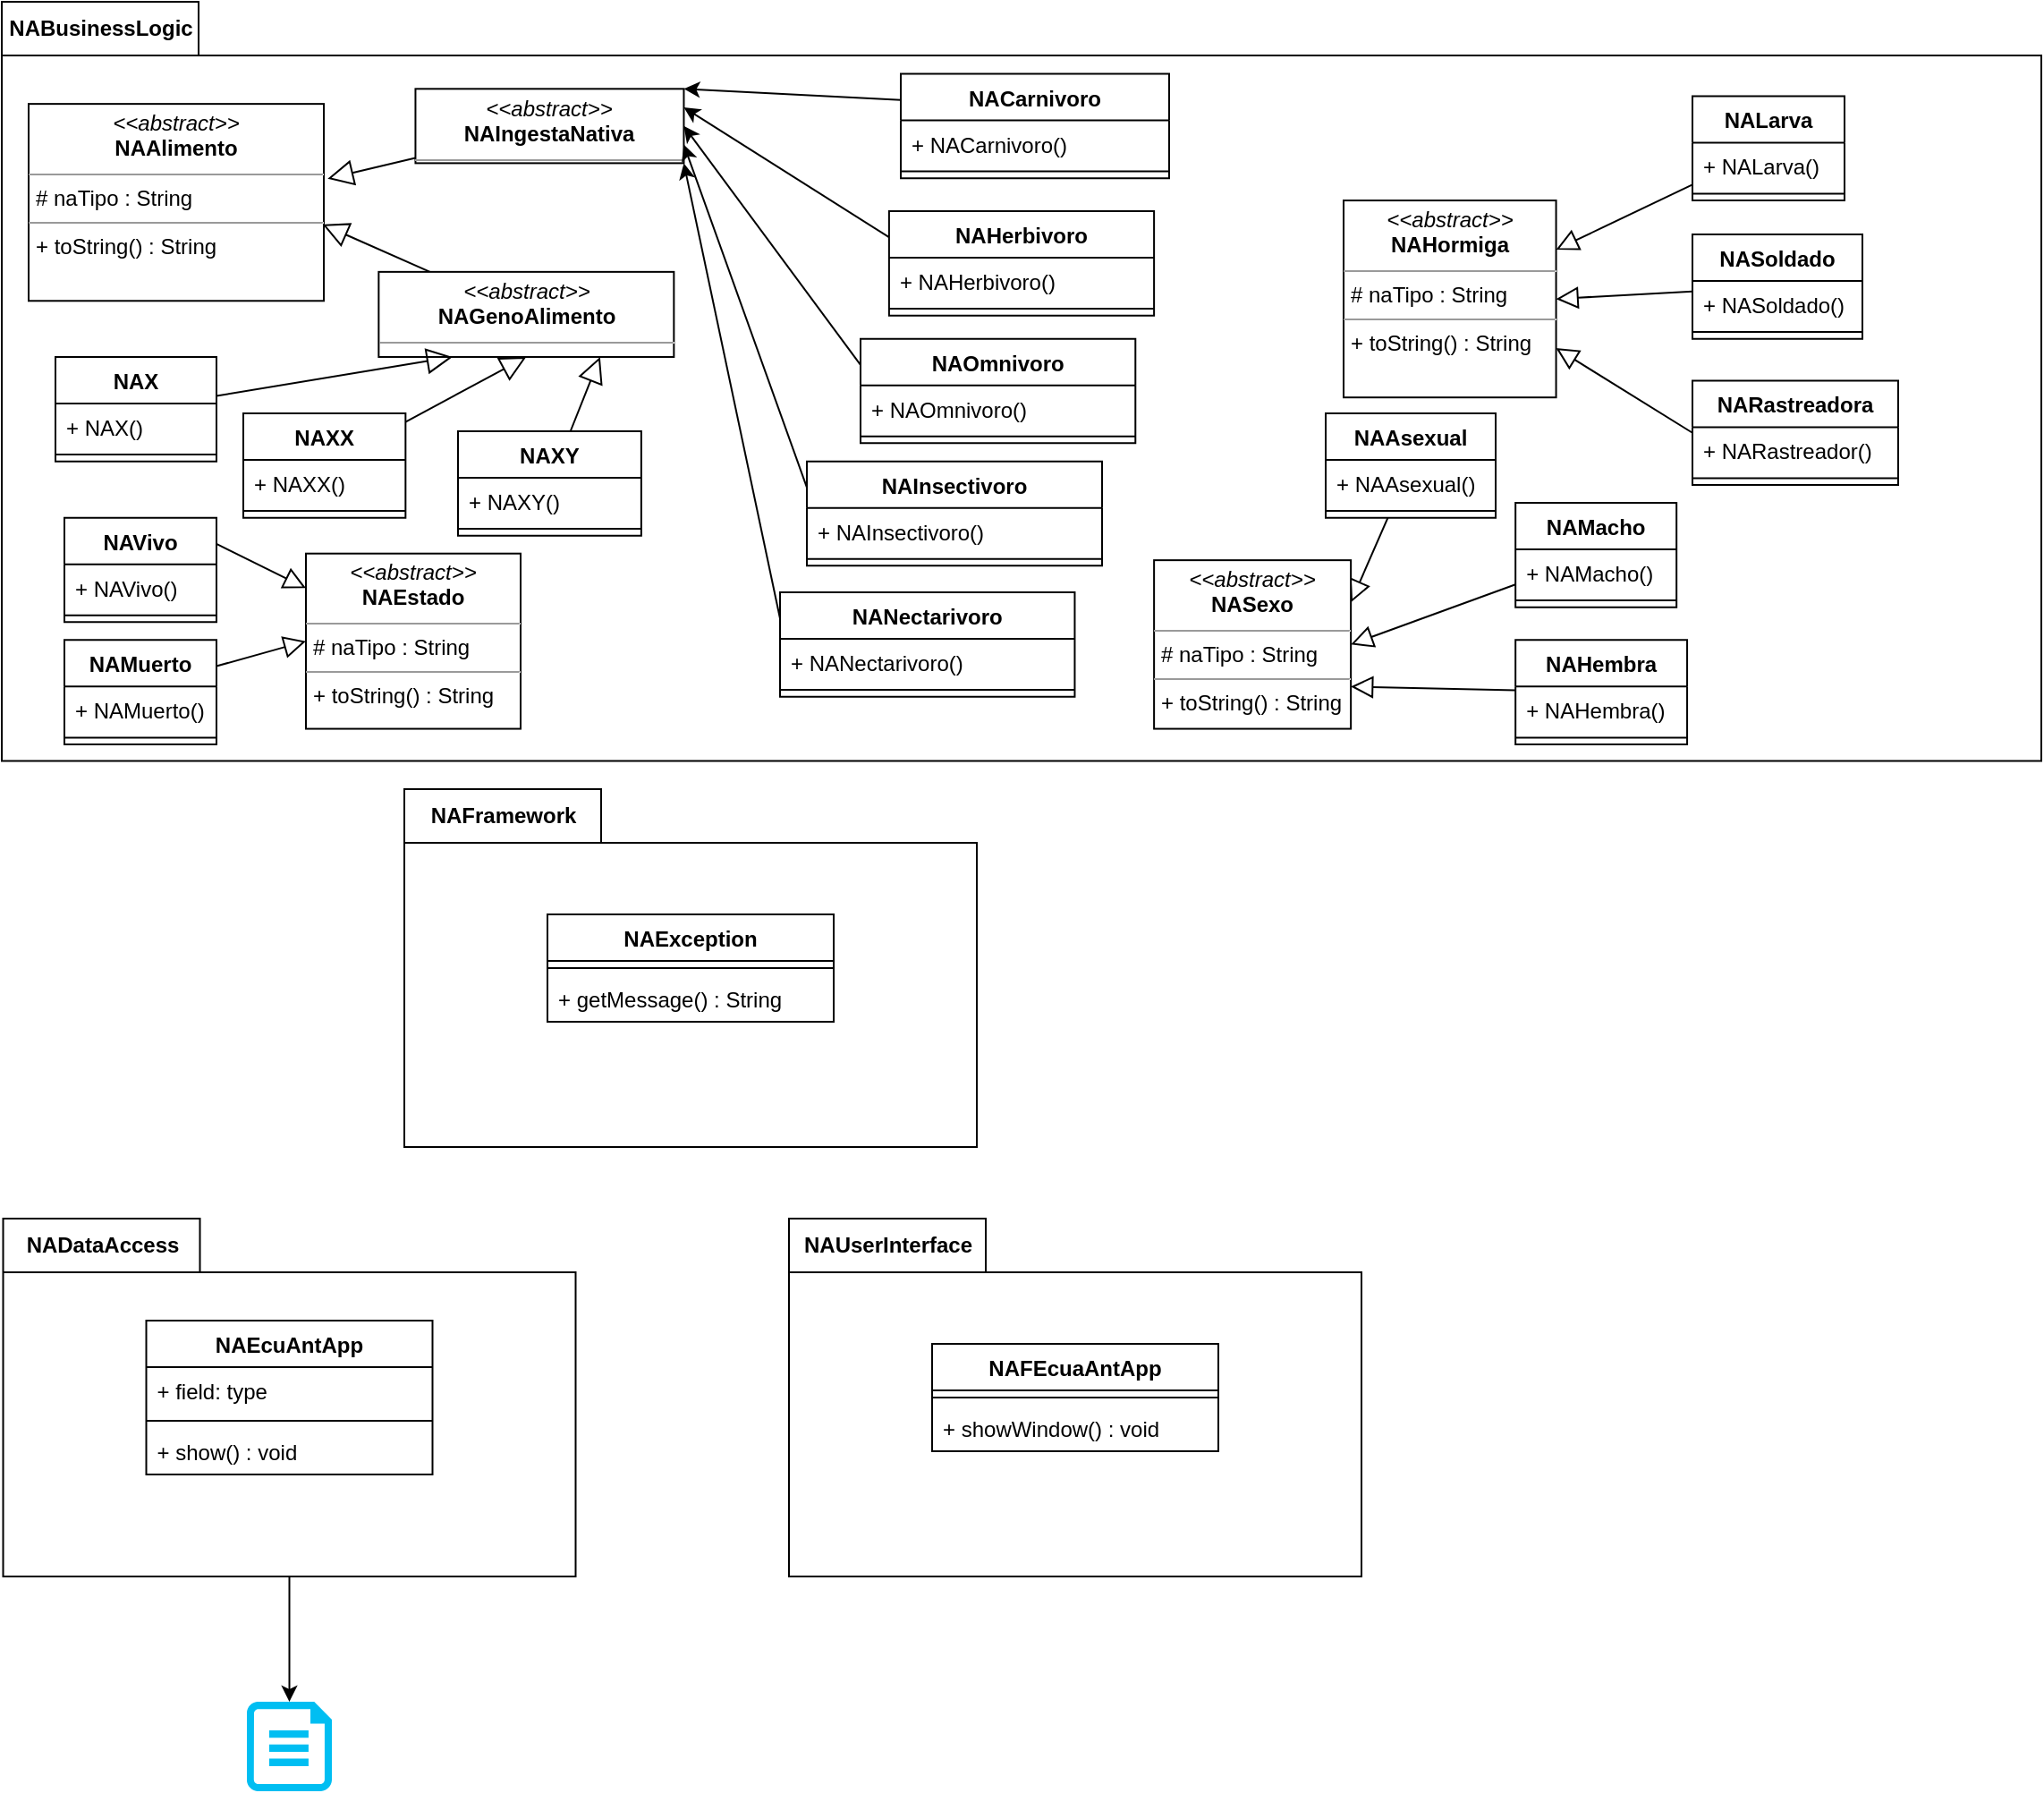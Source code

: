 <mxfile>
    <diagram id="tkusTCbq_IFCPgN9b4WM" name="Page-1">
        <mxGraphModel dx="986" dy="315" grid="1" gridSize="10" guides="1" tooltips="1" connect="1" arrows="1" fold="1" page="1" pageScale="1" pageWidth="850" pageHeight="1100" math="0" shadow="0">
            <root>
                <mxCell id="0"/>
                <mxCell id="1" parent="0"/>
                <mxCell id="2" value="NABusinessLogic" style="shape=folder;fontStyle=1;tabWidth=110;tabHeight=30;tabPosition=left;html=1;boundedLbl=1;labelInHeader=1;container=1;collapsible=0;" parent="1" vertex="1">
                    <mxGeometry x="40" y="10" width="1140" height="424.21" as="geometry"/>
                </mxCell>
                <mxCell id="3" value="" style="html=1;strokeColor=none;resizeWidth=1;resizeHeight=1;fillColor=none;part=1;connectable=0;allowArrows=0;deletable=0;" parent="2" vertex="1">
                    <mxGeometry width="1140" height="239.707" relative="1" as="geometry">
                        <mxPoint y="30" as="offset"/>
                    </mxGeometry>
                </mxCell>
                <mxCell id="24" value="&lt;p style=&quot;margin:0px;margin-top:4px;text-align:center;&quot;&gt;&lt;i&gt;&amp;lt;&amp;lt;abstract&amp;gt;&amp;gt;&lt;/i&gt;&lt;br&gt;&lt;b&gt;NAAlimento&lt;/b&gt;&lt;/p&gt;&lt;hr size=&quot;1&quot;&gt;&lt;p style=&quot;margin:0px;margin-left:4px;&quot;&gt;# naTipo : String&lt;/p&gt;&lt;hr size=&quot;1&quot;&gt;&lt;p style=&quot;margin:0px;margin-left:4px;&quot;&gt;+ toString() : String&lt;br&gt;&lt;/p&gt;" style="verticalAlign=top;align=left;overflow=fill;fontSize=12;fontFamily=Helvetica;html=1;" parent="2" vertex="1">
                    <mxGeometry x="15.0" y="57.07" width="165" height="110.07" as="geometry"/>
                </mxCell>
                <mxCell id="47" style="edgeStyle=none;html=1;entryX=1.013;entryY=0.38;entryDx=0;entryDy=0;entryPerimeter=0;endArrow=block;endFill=0;endSize=12;" parent="2" source="25" target="24" edge="1">
                    <mxGeometry relative="1" as="geometry"/>
                </mxCell>
                <mxCell id="25" value="&lt;p style=&quot;margin:0px;margin-top:4px;text-align:center;&quot;&gt;&lt;i&gt;&amp;lt;&amp;lt;abstract&amp;gt;&amp;gt;&lt;/i&gt;&lt;br&gt;&lt;b&gt;NAIngestaNativa&lt;/b&gt;&lt;/p&gt;&lt;hr size=&quot;1&quot;&gt;&lt;p style=&quot;margin:0px;margin-left:4px;&quot;&gt;&lt;br&gt;&lt;/p&gt;" style="verticalAlign=top;align=left;overflow=fill;fontSize=12;fontFamily=Helvetica;html=1;" parent="2" vertex="1">
                    <mxGeometry x="231.225" y="48.66" width="150" height="41.53" as="geometry"/>
                </mxCell>
                <mxCell id="46" style="edgeStyle=none;html=1;entryX=0.996;entryY=0.612;entryDx=0;entryDy=0;entryPerimeter=0;endArrow=block;endFill=0;strokeWidth=1;targetPerimeterSpacing=0;endSize=12;" parent="2" source="26" target="24" edge="1">
                    <mxGeometry relative="1" as="geometry"/>
                </mxCell>
                <mxCell id="26" value="&lt;p style=&quot;margin:0px;margin-top:4px;text-align:center;&quot;&gt;&lt;i&gt;&amp;lt;&amp;lt;abstract&amp;gt;&amp;gt;&lt;/i&gt;&lt;br&gt;&lt;b&gt;NAGenoAlimento&lt;/b&gt;&lt;/p&gt;&lt;hr size=&quot;1&quot;&gt;&lt;p style=&quot;margin:0px;margin-left:4px;&quot;&gt;&lt;br&gt;&lt;/p&gt;" style="verticalAlign=top;align=left;overflow=fill;fontSize=12;fontFamily=Helvetica;html=1;" parent="2" vertex="1">
                    <mxGeometry x="210.675" y="150.93" width="165" height="47.56" as="geometry"/>
                </mxCell>
                <mxCell id="60" style="edgeStyle=none;html=1;entryX=0.25;entryY=1;entryDx=0;entryDy=0;strokeWidth=1;endArrow=block;endFill=0;endSize=12;targetPerimeterSpacing=0;" parent="2" source="27" target="26" edge="1">
                    <mxGeometry relative="1" as="geometry"/>
                </mxCell>
                <mxCell id="27" value="NAX" style="swimlane;fontStyle=1;align=center;verticalAlign=top;childLayout=stackLayout;horizontal=1;startSize=26;horizontalStack=0;resizeParent=1;resizeParentMax=0;resizeLast=0;collapsible=1;marginBottom=0;" parent="2" vertex="1">
                    <mxGeometry x="30.0" y="198.49" width="90.0" height="58.34" as="geometry">
                        <mxRectangle x="80" y="190" width="100" height="30" as="alternateBounds"/>
                    </mxGeometry>
                </mxCell>
                <mxCell id="28" value="+ NAX()" style="text;strokeColor=none;fillColor=none;align=left;verticalAlign=top;spacingLeft=4;spacingRight=4;overflow=hidden;rotatable=0;points=[[0,0.5],[1,0.5]];portConstraint=eastwest;" parent="27" vertex="1">
                    <mxGeometry y="26" width="90.0" height="24.73" as="geometry"/>
                </mxCell>
                <mxCell id="29" value="" style="line;strokeWidth=1;fillColor=none;align=left;verticalAlign=middle;spacingTop=-1;spacingLeft=3;spacingRight=3;rotatable=0;labelPosition=right;points=[];portConstraint=eastwest;strokeColor=inherit;" parent="27" vertex="1">
                    <mxGeometry y="50.73" width="90.0" height="7.61" as="geometry"/>
                </mxCell>
                <mxCell id="61" style="edgeStyle=none;html=1;entryX=0.5;entryY=1;entryDx=0;entryDy=0;strokeWidth=1;endArrow=block;endFill=0;endSize=12;targetPerimeterSpacing=0;" parent="2" source="31" target="26" edge="1">
                    <mxGeometry relative="1" as="geometry"/>
                </mxCell>
                <mxCell id="31" value="NAXX" style="swimlane;fontStyle=1;align=center;verticalAlign=top;childLayout=stackLayout;horizontal=1;startSize=26;horizontalStack=0;resizeParent=1;resizeParentMax=0;resizeLast=0;collapsible=1;marginBottom=0;" parent="2" vertex="1">
                    <mxGeometry x="135" y="230" width="90.675" height="58.341" as="geometry">
                        <mxRectangle x="80" y="190" width="100" height="30" as="alternateBounds"/>
                    </mxGeometry>
                </mxCell>
                <mxCell id="32" value="+ NAXX()" style="text;strokeColor=none;fillColor=none;align=left;verticalAlign=top;spacingLeft=4;spacingRight=4;overflow=hidden;rotatable=0;points=[[0,0.5],[1,0.5]];portConstraint=eastwest;" parent="31" vertex="1">
                    <mxGeometry y="26" width="90.675" height="24.732" as="geometry"/>
                </mxCell>
                <mxCell id="33" value="" style="line;strokeWidth=1;fillColor=none;align=left;verticalAlign=middle;spacingTop=-1;spacingLeft=3;spacingRight=3;rotatable=0;labelPosition=right;points=[];portConstraint=eastwest;strokeColor=inherit;" parent="31" vertex="1">
                    <mxGeometry y="50.732" width="90.675" height="7.61" as="geometry"/>
                </mxCell>
                <mxCell id="62" style="edgeStyle=none;html=1;entryX=0.75;entryY=1;entryDx=0;entryDy=0;strokeWidth=1;endArrow=block;endFill=0;endSize=12;targetPerimeterSpacing=0;" parent="2" source="34" target="26" edge="1">
                    <mxGeometry relative="1" as="geometry"/>
                </mxCell>
                <mxCell id="34" value="NAXY" style="swimlane;fontStyle=1;align=center;verticalAlign=top;childLayout=stackLayout;horizontal=1;startSize=26;horizontalStack=0;resizeParent=1;resizeParentMax=0;resizeLast=0;collapsible=1;marginBottom=0;" parent="2" vertex="1">
                    <mxGeometry x="255" y="240" width="102.435" height="58.341" as="geometry">
                        <mxRectangle x="80" y="190" width="100" height="30" as="alternateBounds"/>
                    </mxGeometry>
                </mxCell>
                <mxCell id="35" value="+ NAXY()" style="text;strokeColor=none;fillColor=none;align=left;verticalAlign=top;spacingLeft=4;spacingRight=4;overflow=hidden;rotatable=0;points=[[0,0.5],[1,0.5]];portConstraint=eastwest;" parent="34" vertex="1">
                    <mxGeometry y="26" width="102.435" height="24.732" as="geometry"/>
                </mxCell>
                <mxCell id="36" value="" style="line;strokeWidth=1;fillColor=none;align=left;verticalAlign=middle;spacingTop=-1;spacingLeft=3;spacingRight=3;rotatable=0;labelPosition=right;points=[];portConstraint=eastwest;strokeColor=inherit;" parent="34" vertex="1">
                    <mxGeometry y="50.732" width="102.435" height="7.61" as="geometry"/>
                </mxCell>
                <mxCell id="106" style="edgeStyle=none;html=1;exitX=0;exitY=0.25;exitDx=0;exitDy=0;entryX=1;entryY=0;entryDx=0;entryDy=0;strokeWidth=1;endArrow=classic;endFill=1;endSize=6;targetPerimeterSpacing=0;" parent="2" source="37" target="25" edge="1">
                    <mxGeometry relative="1" as="geometry"/>
                </mxCell>
                <mxCell id="37" value="NACarnivoro" style="swimlane;fontStyle=1;align=center;verticalAlign=top;childLayout=stackLayout;horizontal=1;startSize=26;horizontalStack=0;resizeParent=1;resizeParentMax=0;resizeLast=0;collapsible=1;marginBottom=0;" parent="2" vertex="1">
                    <mxGeometry x="502.497" y="40.26" width="150" height="58.34" as="geometry">
                        <mxRectangle x="80" y="190" width="100" height="30" as="alternateBounds"/>
                    </mxGeometry>
                </mxCell>
                <mxCell id="38" value="+ NACarnivoro()" style="text;strokeColor=none;fillColor=none;align=left;verticalAlign=top;spacingLeft=4;spacingRight=4;overflow=hidden;rotatable=0;points=[[0,0.5],[1,0.5]];portConstraint=eastwest;" parent="37" vertex="1">
                    <mxGeometry y="26" width="150" height="24.73" as="geometry"/>
                </mxCell>
                <mxCell id="39" value="" style="line;strokeWidth=1;fillColor=none;align=left;verticalAlign=middle;spacingTop=-1;spacingLeft=3;spacingRight=3;rotatable=0;labelPosition=right;points=[];portConstraint=eastwest;strokeColor=inherit;" parent="37" vertex="1">
                    <mxGeometry y="50.73" width="150" height="7.61" as="geometry"/>
                </mxCell>
                <mxCell id="105" style="edgeStyle=none;html=1;exitX=0;exitY=0.25;exitDx=0;exitDy=0;entryX=1;entryY=0.25;entryDx=0;entryDy=0;strokeWidth=1;endArrow=classic;endFill=1;endSize=6;targetPerimeterSpacing=0;" parent="2" source="48" target="25" edge="1">
                    <mxGeometry relative="1" as="geometry"/>
                </mxCell>
                <mxCell id="48" value="NAHerbivoro" style="swimlane;fontStyle=1;align=center;verticalAlign=top;childLayout=stackLayout;horizontal=1;startSize=26;horizontalStack=0;resizeParent=1;resizeParentMax=0;resizeLast=0;collapsible=1;marginBottom=0;" parent="2" vertex="1">
                    <mxGeometry x="495.945" y="117" width="148.11" height="58.341" as="geometry">
                        <mxRectangle x="80" y="190" width="100" height="30" as="alternateBounds"/>
                    </mxGeometry>
                </mxCell>
                <mxCell id="49" value="+ NAHerbivoro()" style="text;strokeColor=none;fillColor=none;align=left;verticalAlign=top;spacingLeft=4;spacingRight=4;overflow=hidden;rotatable=0;points=[[0,0.5],[1,0.5]];portConstraint=eastwest;" parent="48" vertex="1">
                    <mxGeometry y="26" width="148.11" height="24.732" as="geometry"/>
                </mxCell>
                <mxCell id="50" value="" style="line;strokeWidth=1;fillColor=none;align=left;verticalAlign=middle;spacingTop=-1;spacingLeft=3;spacingRight=3;rotatable=0;labelPosition=right;points=[];portConstraint=eastwest;strokeColor=inherit;" parent="48" vertex="1">
                    <mxGeometry y="50.732" width="148.11" height="7.61" as="geometry"/>
                </mxCell>
                <mxCell id="104" style="edgeStyle=none;html=1;exitX=0;exitY=0.25;exitDx=0;exitDy=0;strokeWidth=1;endArrow=classic;endFill=1;endSize=6;targetPerimeterSpacing=0;entryX=1;entryY=0.5;entryDx=0;entryDy=0;" parent="2" source="51" target="25" edge="1">
                    <mxGeometry relative="1" as="geometry">
                        <mxPoint x="328.649" y="63.0" as="targetPoint"/>
                    </mxGeometry>
                </mxCell>
                <mxCell id="51" value="NAOmnivoro" style="swimlane;fontStyle=1;align=center;verticalAlign=top;childLayout=stackLayout;horizontal=1;startSize=26;horizontalStack=0;resizeParent=1;resizeParentMax=0;resizeLast=0;collapsible=1;marginBottom=0;" parent="2" vertex="1">
                    <mxGeometry x="480.0" y="188.34" width="153.645" height="58.341" as="geometry">
                        <mxRectangle x="80" y="190" width="100" height="30" as="alternateBounds"/>
                    </mxGeometry>
                </mxCell>
                <mxCell id="52" value="+ NAOmnivoro()" style="text;strokeColor=none;fillColor=none;align=left;verticalAlign=top;spacingLeft=4;spacingRight=4;overflow=hidden;rotatable=0;points=[[0,0.5],[1,0.5]];portConstraint=eastwest;" parent="51" vertex="1">
                    <mxGeometry y="26" width="153.645" height="24.732" as="geometry"/>
                </mxCell>
                <mxCell id="53" value="" style="line;strokeWidth=1;fillColor=none;align=left;verticalAlign=middle;spacingTop=-1;spacingLeft=3;spacingRight=3;rotatable=0;labelPosition=right;points=[];portConstraint=eastwest;strokeColor=inherit;" parent="51" vertex="1">
                    <mxGeometry y="50.732" width="153.645" height="7.61" as="geometry"/>
                </mxCell>
                <mxCell id="103" style="edgeStyle=none;html=1;exitX=0;exitY=0.25;exitDx=0;exitDy=0;entryX=1;entryY=0.75;entryDx=0;entryDy=0;strokeWidth=1;endArrow=classic;endFill=1;endSize=6;targetPerimeterSpacing=0;" parent="2" source="54" target="25" edge="1">
                    <mxGeometry relative="1" as="geometry"/>
                </mxCell>
                <mxCell id="54" value="NAInsectivoro" style="swimlane;fontStyle=1;align=center;verticalAlign=top;childLayout=stackLayout;horizontal=1;startSize=26;horizontalStack=0;resizeParent=1;resizeParentMax=0;resizeLast=0;collapsible=1;marginBottom=0;" parent="2" vertex="1">
                    <mxGeometry x="450.006" y="256.83" width="165" height="58.34" as="geometry">
                        <mxRectangle x="80" y="190" width="100" height="30" as="alternateBounds"/>
                    </mxGeometry>
                </mxCell>
                <mxCell id="55" value="+ NAInsectivoro()" style="text;strokeColor=none;fillColor=none;align=left;verticalAlign=top;spacingLeft=4;spacingRight=4;overflow=hidden;rotatable=0;points=[[0,0.5],[1,0.5]];portConstraint=eastwest;" parent="54" vertex="1">
                    <mxGeometry y="26" width="165" height="24.73" as="geometry"/>
                </mxCell>
                <mxCell id="56" value="" style="line;strokeWidth=1;fillColor=none;align=left;verticalAlign=middle;spacingTop=-1;spacingLeft=3;spacingRight=3;rotatable=0;labelPosition=right;points=[];portConstraint=eastwest;strokeColor=inherit;" parent="54" vertex="1">
                    <mxGeometry y="50.73" width="165" height="7.61" as="geometry"/>
                </mxCell>
                <mxCell id="101" style="edgeStyle=none;html=1;exitX=0;exitY=0.25;exitDx=0;exitDy=0;entryX=1;entryY=1;entryDx=0;entryDy=0;strokeWidth=1;endArrow=classic;endFill=1;endSize=6;targetPerimeterSpacing=0;" parent="2" source="57" target="25" edge="1">
                    <mxGeometry relative="1" as="geometry"/>
                </mxCell>
                <mxCell id="57" value="NANectarivoro" style="swimlane;fontStyle=1;align=center;verticalAlign=top;childLayout=stackLayout;horizontal=1;startSize=26;horizontalStack=0;resizeParent=1;resizeParentMax=0;resizeLast=0;collapsible=1;marginBottom=0;" parent="2" vertex="1">
                    <mxGeometry x="435.0" y="330" width="164.73" height="58.341" as="geometry">
                        <mxRectangle x="80" y="190" width="100" height="30" as="alternateBounds"/>
                    </mxGeometry>
                </mxCell>
                <mxCell id="58" value="+ NANectarivoro()" style="text;strokeColor=none;fillColor=none;align=left;verticalAlign=top;spacingLeft=4;spacingRight=4;overflow=hidden;rotatable=0;points=[[0,0.5],[1,0.5]];portConstraint=eastwest;" parent="57" vertex="1">
                    <mxGeometry y="26" width="164.73" height="24.732" as="geometry"/>
                </mxCell>
                <mxCell id="59" value="" style="line;strokeWidth=1;fillColor=none;align=left;verticalAlign=middle;spacingTop=-1;spacingLeft=3;spacingRight=3;rotatable=0;labelPosition=right;points=[];portConstraint=eastwest;strokeColor=inherit;" parent="57" vertex="1">
                    <mxGeometry y="50.732" width="164.73" height="7.61" as="geometry"/>
                </mxCell>
                <mxCell id="107" value="&lt;p style=&quot;margin:0px;margin-top:4px;text-align:center;&quot;&gt;&lt;i&gt;&amp;lt;&amp;lt;abstract&amp;gt;&amp;gt;&lt;/i&gt;&lt;br&gt;&lt;b&gt;NAHormiga&lt;/b&gt;&lt;/p&gt;&lt;hr size=&quot;1&quot;&gt;&lt;p style=&quot;margin:0px;margin-left:4px;&quot;&gt;# naTipo : String&lt;/p&gt;&lt;hr size=&quot;1&quot;&gt;&lt;p style=&quot;margin:0px;margin-left:4px;&quot;&gt;+ toString() : String&lt;br&gt;&lt;/p&gt;" style="verticalAlign=top;align=left;overflow=fill;fontSize=12;fontFamily=Helvetica;html=1;" parent="2" vertex="1">
                    <mxGeometry x="750" y="111.03" width="118.78" height="110.07" as="geometry"/>
                </mxCell>
                <mxCell id="120" style="edgeStyle=none;html=1;entryX=1;entryY=0.25;entryDx=0;entryDy=0;strokeWidth=1;endArrow=block;endFill=0;endSize=10;targetPerimeterSpacing=0;" parent="2" source="108" target="107" edge="1">
                    <mxGeometry relative="1" as="geometry"/>
                </mxCell>
                <mxCell id="108" value="NALarva" style="swimlane;fontStyle=1;align=center;verticalAlign=top;childLayout=stackLayout;horizontal=1;startSize=26;horizontalStack=0;resizeParent=1;resizeParentMax=0;resizeLast=0;collapsible=1;marginBottom=0;" parent="2" vertex="1">
                    <mxGeometry x="945" y="52.69" width="85" height="58.341" as="geometry">
                        <mxRectangle x="80" y="190" width="100" height="30" as="alternateBounds"/>
                    </mxGeometry>
                </mxCell>
                <mxCell id="109" value="+ NALarva()" style="text;strokeColor=none;fillColor=none;align=left;verticalAlign=top;spacingLeft=4;spacingRight=4;overflow=hidden;rotatable=0;points=[[0,0.5],[1,0.5]];portConstraint=eastwest;" parent="108" vertex="1">
                    <mxGeometry y="26" width="85" height="24.732" as="geometry"/>
                </mxCell>
                <mxCell id="110" value="" style="line;strokeWidth=1;fillColor=none;align=left;verticalAlign=middle;spacingTop=-1;spacingLeft=3;spacingRight=3;rotatable=0;labelPosition=right;points=[];portConstraint=eastwest;strokeColor=inherit;" parent="108" vertex="1">
                    <mxGeometry y="50.732" width="85" height="7.61" as="geometry"/>
                </mxCell>
                <mxCell id="118" style="edgeStyle=none;html=1;entryX=1;entryY=0.5;entryDx=0;entryDy=0;strokeWidth=1;endArrow=block;endFill=0;endSize=10;targetPerimeterSpacing=0;" parent="2" source="111" target="107" edge="1">
                    <mxGeometry relative="1" as="geometry"/>
                </mxCell>
                <mxCell id="111" value="NASoldado" style="swimlane;fontStyle=1;align=center;verticalAlign=top;childLayout=stackLayout;horizontal=1;startSize=26;horizontalStack=0;resizeParent=1;resizeParentMax=0;resizeLast=0;collapsible=1;marginBottom=0;" parent="2" vertex="1">
                    <mxGeometry x="945" y="130" width="95" height="58.341" as="geometry">
                        <mxRectangle x="80" y="190" width="100" height="30" as="alternateBounds"/>
                    </mxGeometry>
                </mxCell>
                <mxCell id="112" value="+ NASoldado()" style="text;strokeColor=none;fillColor=none;align=left;verticalAlign=top;spacingLeft=4;spacingRight=4;overflow=hidden;rotatable=0;points=[[0,0.5],[1,0.5]];portConstraint=eastwest;" parent="111" vertex="1">
                    <mxGeometry y="26" width="95" height="24.732" as="geometry"/>
                </mxCell>
                <mxCell id="113" value="" style="line;strokeWidth=1;fillColor=none;align=left;verticalAlign=middle;spacingTop=-1;spacingLeft=3;spacingRight=3;rotatable=0;labelPosition=right;points=[];portConstraint=eastwest;strokeColor=inherit;" parent="111" vertex="1">
                    <mxGeometry y="50.732" width="95" height="7.61" as="geometry"/>
                </mxCell>
                <mxCell id="114" value="NARastreadora" style="swimlane;fontStyle=1;align=center;verticalAlign=top;childLayout=stackLayout;horizontal=1;startSize=26;horizontalStack=0;resizeParent=1;resizeParentMax=0;resizeLast=0;collapsible=1;marginBottom=0;swimlaneFillColor=default;" parent="2" vertex="1">
                    <mxGeometry x="945" y="211.71" width="115" height="58.341" as="geometry">
                        <mxRectangle x="80" y="190" width="100" height="30" as="alternateBounds"/>
                    </mxGeometry>
                </mxCell>
                <mxCell id="115" value="+ NARastreador()" style="text;strokeColor=none;fillColor=none;align=left;verticalAlign=top;spacingLeft=4;spacingRight=4;overflow=hidden;rotatable=0;points=[[0,0.5],[1,0.5]];portConstraint=eastwest;" parent="114" vertex="1">
                    <mxGeometry y="26" width="115" height="24.732" as="geometry"/>
                </mxCell>
                <mxCell id="116" value="" style="line;strokeWidth=1;fillColor=none;align=left;verticalAlign=middle;spacingTop=-1;spacingLeft=3;spacingRight=3;rotatable=0;labelPosition=right;points=[];portConstraint=eastwest;strokeColor=inherit;" parent="114" vertex="1">
                    <mxGeometry y="50.732" width="115" height="7.61" as="geometry"/>
                </mxCell>
                <mxCell id="117" style="edgeStyle=none;html=1;strokeWidth=1;endArrow=block;endFill=0;endSize=10;targetPerimeterSpacing=0;exitX=0;exitY=0.5;exitDx=0;exitDy=0;entryX=1;entryY=0.75;entryDx=0;entryDy=0;" parent="2" source="114" target="107" edge="1">
                    <mxGeometry relative="1" as="geometry"/>
                </mxCell>
                <mxCell id="137" style="edgeStyle=none;html=1;entryX=1;entryY=0.75;entryDx=0;entryDy=0;strokeWidth=1;endArrow=block;endFill=0;endSize=10;targetPerimeterSpacing=0;" parent="2" source="121" target="134" edge="1">
                    <mxGeometry relative="1" as="geometry"/>
                </mxCell>
                <mxCell id="121" value="NAHembra" style="swimlane;fontStyle=1;align=center;verticalAlign=top;childLayout=stackLayout;horizontal=1;startSize=26;horizontalStack=0;resizeParent=1;resizeParentMax=0;resizeLast=0;collapsible=1;marginBottom=0;" parent="2" vertex="1">
                    <mxGeometry x="846.09" y="356.68" width="95.94" height="58.341" as="geometry">
                        <mxRectangle x="80" y="190" width="100" height="30" as="alternateBounds"/>
                    </mxGeometry>
                </mxCell>
                <mxCell id="122" value="+ NAHembra()" style="text;strokeColor=none;fillColor=none;align=left;verticalAlign=top;spacingLeft=4;spacingRight=4;overflow=hidden;rotatable=0;points=[[0,0.5],[1,0.5]];portConstraint=eastwest;" parent="121" vertex="1">
                    <mxGeometry y="26" width="95.94" height="24.732" as="geometry"/>
                </mxCell>
                <mxCell id="123" value="" style="line;strokeWidth=1;fillColor=none;align=left;verticalAlign=middle;spacingTop=-1;spacingLeft=3;spacingRight=3;rotatable=0;labelPosition=right;points=[];portConstraint=eastwest;strokeColor=inherit;" parent="121" vertex="1">
                    <mxGeometry y="50.732" width="95.94" height="7.61" as="geometry"/>
                </mxCell>
                <mxCell id="143" style="edgeStyle=none;html=1;exitX=1;exitY=0.25;exitDx=0;exitDy=0;strokeWidth=1;endArrow=block;endFill=0;endSize=10;targetPerimeterSpacing=0;" parent="2" source="124" target="141" edge="1">
                    <mxGeometry relative="1" as="geometry"/>
                </mxCell>
                <mxCell id="124" value="NAVivo" style="swimlane;fontStyle=1;align=center;verticalAlign=top;childLayout=stackLayout;horizontal=1;startSize=26;horizontalStack=0;resizeParent=1;resizeParentMax=0;resizeLast=0;collapsible=1;marginBottom=0;" parent="2" vertex="1">
                    <mxGeometry x="35" y="288.34" width="85" height="58.341" as="geometry">
                        <mxRectangle x="80" y="190" width="100" height="30" as="alternateBounds"/>
                    </mxGeometry>
                </mxCell>
                <mxCell id="125" value="+ NAVivo()" style="text;strokeColor=none;fillColor=none;align=left;verticalAlign=top;spacingLeft=4;spacingRight=4;overflow=hidden;rotatable=0;points=[[0,0.5],[1,0.5]];portConstraint=eastwest;" parent="124" vertex="1">
                    <mxGeometry y="26" width="85" height="24.732" as="geometry"/>
                </mxCell>
                <mxCell id="126" value="" style="line;strokeWidth=1;fillColor=none;align=left;verticalAlign=middle;spacingTop=-1;spacingLeft=3;spacingRight=3;rotatable=0;labelPosition=right;points=[];portConstraint=eastwest;strokeColor=inherit;" parent="124" vertex="1">
                    <mxGeometry y="50.732" width="85" height="7.61" as="geometry"/>
                </mxCell>
                <mxCell id="135" style="edgeStyle=none;html=1;entryX=1;entryY=0.25;entryDx=0;entryDy=0;strokeWidth=1;endArrow=block;endFill=0;endSize=10;targetPerimeterSpacing=0;" parent="2" source="130" target="134" edge="1">
                    <mxGeometry relative="1" as="geometry"/>
                </mxCell>
                <mxCell id="130" value="NAAsexual" style="swimlane;fontStyle=1;align=center;verticalAlign=top;childLayout=stackLayout;horizontal=1;startSize=26;horizontalStack=0;resizeParent=1;resizeParentMax=0;resizeLast=0;collapsible=1;marginBottom=0;" parent="2" vertex="1">
                    <mxGeometry x="740" y="230" width="95" height="58.341" as="geometry">
                        <mxRectangle x="80" y="190" width="100" height="30" as="alternateBounds"/>
                    </mxGeometry>
                </mxCell>
                <mxCell id="131" value="+ NAAsexual()" style="text;strokeColor=none;fillColor=none;align=left;verticalAlign=top;spacingLeft=4;spacingRight=4;overflow=hidden;rotatable=0;points=[[0,0.5],[1,0.5]];portConstraint=eastwest;" parent="130" vertex="1">
                    <mxGeometry y="26" width="95" height="24.732" as="geometry"/>
                </mxCell>
                <mxCell id="132" value="" style="line;strokeWidth=1;fillColor=none;align=left;verticalAlign=middle;spacingTop=-1;spacingLeft=3;spacingRight=3;rotatable=0;labelPosition=right;points=[];portConstraint=eastwest;strokeColor=inherit;" parent="130" vertex="1">
                    <mxGeometry y="50.732" width="95" height="7.61" as="geometry"/>
                </mxCell>
                <mxCell id="136" style="edgeStyle=none;html=1;entryX=1;entryY=0.5;entryDx=0;entryDy=0;strokeWidth=1;endArrow=block;endFill=0;endSize=10;targetPerimeterSpacing=0;" parent="2" source="127" target="134" edge="1">
                    <mxGeometry relative="1" as="geometry"/>
                </mxCell>
                <mxCell id="127" value="NAMacho" style="swimlane;fontStyle=1;align=center;verticalAlign=top;childLayout=stackLayout;horizontal=1;startSize=26;horizontalStack=0;resizeParent=1;resizeParentMax=0;resizeLast=0;collapsible=1;marginBottom=0;" parent="2" vertex="1">
                    <mxGeometry x="846.09" y="280" width="90" height="58.341" as="geometry">
                        <mxRectangle x="80" y="190" width="100" height="30" as="alternateBounds"/>
                    </mxGeometry>
                </mxCell>
                <mxCell id="128" value="+ NAMacho()" style="text;strokeColor=none;fillColor=none;align=left;verticalAlign=top;spacingLeft=4;spacingRight=4;overflow=hidden;rotatable=0;points=[[0,0.5],[1,0.5]];portConstraint=eastwest;" parent="127" vertex="1">
                    <mxGeometry y="26" width="90" height="24.732" as="geometry"/>
                </mxCell>
                <mxCell id="129" value="" style="line;strokeWidth=1;fillColor=none;align=left;verticalAlign=middle;spacingTop=-1;spacingLeft=3;spacingRight=3;rotatable=0;labelPosition=right;points=[];portConstraint=eastwest;strokeColor=inherit;" parent="127" vertex="1">
                    <mxGeometry y="50.732" width="90" height="7.61" as="geometry"/>
                </mxCell>
                <mxCell id="134" value="&lt;p style=&quot;margin:0px;margin-top:4px;text-align:center;&quot;&gt;&lt;i&gt;&amp;lt;&amp;lt;abstract&amp;gt;&amp;gt;&lt;/i&gt;&lt;br&gt;&lt;b&gt;NASexo&lt;/b&gt;&lt;/p&gt;&lt;hr size=&quot;1&quot;&gt;&lt;p style=&quot;margin:0px;margin-left:4px;&quot;&gt;# naTipo : String&lt;/p&gt;&lt;hr size=&quot;1&quot;&gt;&lt;p style=&quot;margin:0px;margin-left:4px;&quot;&gt;+ toString() : String&lt;br&gt;&lt;/p&gt;" style="verticalAlign=top;align=left;overflow=fill;fontSize=12;fontFamily=Helvetica;html=1;" parent="2" vertex="1">
                    <mxGeometry x="644.06" y="312.07" width="110.01" height="94.21" as="geometry"/>
                </mxCell>
                <mxCell id="145" style="edgeStyle=none;html=1;exitX=1;exitY=0.25;exitDx=0;exitDy=0;entryX=0;entryY=0.5;entryDx=0;entryDy=0;strokeWidth=1;endArrow=block;endFill=0;endSize=10;targetPerimeterSpacing=0;" parent="2" source="138" target="141" edge="1">
                    <mxGeometry relative="1" as="geometry"/>
                </mxCell>
                <mxCell id="138" value="NAMuerto" style="swimlane;fontStyle=1;align=center;verticalAlign=top;childLayout=stackLayout;horizontal=1;startSize=26;horizontalStack=0;resizeParent=1;resizeParentMax=0;resizeLast=0;collapsible=1;marginBottom=0;" parent="2" vertex="1">
                    <mxGeometry x="35" y="356.68" width="85" height="58.341" as="geometry">
                        <mxRectangle x="80" y="190" width="100" height="30" as="alternateBounds"/>
                    </mxGeometry>
                </mxCell>
                <mxCell id="139" value="+ NAMuerto()" style="text;strokeColor=none;fillColor=none;align=left;verticalAlign=top;spacingLeft=4;spacingRight=4;overflow=hidden;rotatable=0;points=[[0,0.5],[1,0.5]];portConstraint=eastwest;" parent="138" vertex="1">
                    <mxGeometry y="26" width="85" height="24.732" as="geometry"/>
                </mxCell>
                <mxCell id="140" value="" style="line;strokeWidth=1;fillColor=none;align=left;verticalAlign=middle;spacingTop=-1;spacingLeft=3;spacingRight=3;rotatable=0;labelPosition=right;points=[];portConstraint=eastwest;strokeColor=inherit;" parent="138" vertex="1">
                    <mxGeometry y="50.732" width="85" height="7.61" as="geometry"/>
                </mxCell>
                <mxCell id="141" value="&lt;p style=&quot;margin:0px;margin-top:4px;text-align:center;&quot;&gt;&lt;i&gt;&amp;lt;&amp;lt;abstract&amp;gt;&amp;gt;&lt;/i&gt;&lt;br&gt;&lt;b&gt;NAEstado&lt;/b&gt;&lt;/p&gt;&lt;hr size=&quot;1&quot;&gt;&lt;p style=&quot;margin:0px;margin-left:4px;&quot;&gt;# naTipo : String&lt;/p&gt;&lt;hr size=&quot;1&quot;&gt;&lt;p style=&quot;margin:0px;margin-left:4px;&quot;&gt;+ toString() : String&lt;br&gt;&lt;/p&gt;" style="verticalAlign=top;align=left;overflow=fill;fontSize=12;fontFamily=Helvetica;html=1;" parent="2" vertex="1">
                    <mxGeometry x="170" y="308.35" width="120" height="97.93" as="geometry"/>
                </mxCell>
                <mxCell id="4" value="NAFramework" style="shape=folder;fontStyle=1;tabWidth=110;tabHeight=30;tabPosition=left;html=1;boundedLbl=1;labelInHeader=1;container=1;collapsible=0;" parent="1" vertex="1">
                    <mxGeometry x="265" y="450" width="320" height="200" as="geometry"/>
                </mxCell>
                <mxCell id="5" value="" style="html=1;strokeColor=none;resizeWidth=1;resizeHeight=1;fillColor=none;part=1;connectable=0;allowArrows=0;deletable=0;" parent="4" vertex="1">
                    <mxGeometry width="320" height="140" relative="1" as="geometry">
                        <mxPoint y="30" as="offset"/>
                    </mxGeometry>
                </mxCell>
                <mxCell id="20" value="NAException" style="swimlane;fontStyle=1;align=center;verticalAlign=top;childLayout=stackLayout;horizontal=1;startSize=26;horizontalStack=0;resizeParent=1;resizeParentMax=0;resizeLast=0;collapsible=1;marginBottom=0;" parent="4" vertex="1">
                    <mxGeometry x="80" y="70" width="160" height="60" as="geometry"/>
                </mxCell>
                <mxCell id="22" value="" style="line;strokeWidth=1;fillColor=none;align=left;verticalAlign=middle;spacingTop=-1;spacingLeft=3;spacingRight=3;rotatable=0;labelPosition=right;points=[];portConstraint=eastwest;strokeColor=inherit;" parent="20" vertex="1">
                    <mxGeometry y="26" width="160" height="8" as="geometry"/>
                </mxCell>
                <mxCell id="23" value="+ getMessage() : String" style="text;strokeColor=none;fillColor=none;align=left;verticalAlign=top;spacingLeft=4;spacingRight=4;overflow=hidden;rotatable=0;points=[[0,0.5],[1,0.5]];portConstraint=eastwest;" parent="20" vertex="1">
                    <mxGeometry y="34" width="160" height="26" as="geometry"/>
                </mxCell>
                <mxCell id="6" value="NAUserInterface" style="shape=folder;fontStyle=1;tabWidth=110;tabHeight=30;tabPosition=left;html=1;boundedLbl=1;labelInHeader=1;container=1;collapsible=0;" parent="1" vertex="1">
                    <mxGeometry x="480" y="690" width="320" height="200" as="geometry"/>
                </mxCell>
                <mxCell id="7" value="" style="html=1;strokeColor=none;resizeWidth=1;resizeHeight=1;fillColor=none;part=1;connectable=0;allowArrows=0;deletable=0;" parent="6" vertex="1">
                    <mxGeometry width="320" height="140" relative="1" as="geometry">
                        <mxPoint y="30" as="offset"/>
                    </mxGeometry>
                </mxCell>
                <mxCell id="12" value="NAFEcuaAntApp" style="swimlane;fontStyle=1;align=center;verticalAlign=top;childLayout=stackLayout;horizontal=1;startSize=26;horizontalStack=0;resizeParent=1;resizeParentMax=0;resizeLast=0;collapsible=1;marginBottom=0;" parent="6" vertex="1">
                    <mxGeometry x="80" y="70" width="160" height="60" as="geometry"/>
                </mxCell>
                <mxCell id="14" value="" style="line;strokeWidth=1;fillColor=none;align=left;verticalAlign=middle;spacingTop=-1;spacingLeft=3;spacingRight=3;rotatable=0;labelPosition=right;points=[];portConstraint=eastwest;strokeColor=inherit;" parent="12" vertex="1">
                    <mxGeometry y="26" width="160" height="8" as="geometry"/>
                </mxCell>
                <mxCell id="15" value="+ showWindow() : void" style="text;strokeColor=none;fillColor=none;align=left;verticalAlign=top;spacingLeft=4;spacingRight=4;overflow=hidden;rotatable=0;points=[[0,0.5],[1,0.5]];portConstraint=eastwest;" parent="12" vertex="1">
                    <mxGeometry y="34" width="160" height="26" as="geometry"/>
                </mxCell>
                <mxCell id="11" style="edgeStyle=none;html=1;entryX=0.5;entryY=0;entryDx=0;entryDy=0;entryPerimeter=0;" parent="1" source="8" target="10" edge="1">
                    <mxGeometry relative="1" as="geometry"/>
                </mxCell>
                <mxCell id="8" value="NADataAccess" style="shape=folder;fontStyle=1;tabWidth=110;tabHeight=30;tabPosition=left;html=1;boundedLbl=1;labelInHeader=1;container=1;collapsible=0;" parent="1" vertex="1">
                    <mxGeometry x="40.75" y="690" width="320" height="200" as="geometry"/>
                </mxCell>
                <mxCell id="9" value="" style="html=1;strokeColor=none;resizeWidth=1;resizeHeight=1;fillColor=none;part=1;connectable=0;allowArrows=0;deletable=0;" parent="8" vertex="1">
                    <mxGeometry width="320" height="140" relative="1" as="geometry">
                        <mxPoint y="30" as="offset"/>
                    </mxGeometry>
                </mxCell>
                <mxCell id="16" value="NAEcuAntApp" style="swimlane;fontStyle=1;align=center;verticalAlign=top;childLayout=stackLayout;horizontal=1;startSize=26;horizontalStack=0;resizeParent=1;resizeParentMax=0;resizeLast=0;collapsible=1;marginBottom=0;" parent="8" vertex="1">
                    <mxGeometry x="80" y="57" width="160" height="86" as="geometry"/>
                </mxCell>
                <mxCell id="17" value="+ field: type" style="text;strokeColor=none;fillColor=none;align=left;verticalAlign=top;spacingLeft=4;spacingRight=4;overflow=hidden;rotatable=0;points=[[0,0.5],[1,0.5]];portConstraint=eastwest;" parent="16" vertex="1">
                    <mxGeometry y="26" width="160" height="26" as="geometry"/>
                </mxCell>
                <mxCell id="18" value="" style="line;strokeWidth=1;fillColor=none;align=left;verticalAlign=middle;spacingTop=-1;spacingLeft=3;spacingRight=3;rotatable=0;labelPosition=right;points=[];portConstraint=eastwest;strokeColor=inherit;" parent="16" vertex="1">
                    <mxGeometry y="52" width="160" height="8" as="geometry"/>
                </mxCell>
                <mxCell id="19" value="+ show() : void" style="text;strokeColor=none;fillColor=none;align=left;verticalAlign=top;spacingLeft=4;spacingRight=4;overflow=hidden;rotatable=0;points=[[0,0.5],[1,0.5]];portConstraint=eastwest;" parent="16" vertex="1">
                    <mxGeometry y="60" width="160" height="26" as="geometry"/>
                </mxCell>
                <mxCell id="10" value="" style="verticalLabelPosition=bottom;html=1;verticalAlign=top;align=center;strokeColor=none;fillColor=#00BEF2;shape=mxgraph.azure.cloud_services_configuration_file;pointerEvents=1;" parent="1" vertex="1">
                    <mxGeometry x="177" y="960" width="47.5" height="50" as="geometry"/>
                </mxCell>
            </root>
        </mxGraphModel>
    </diagram>
</mxfile>